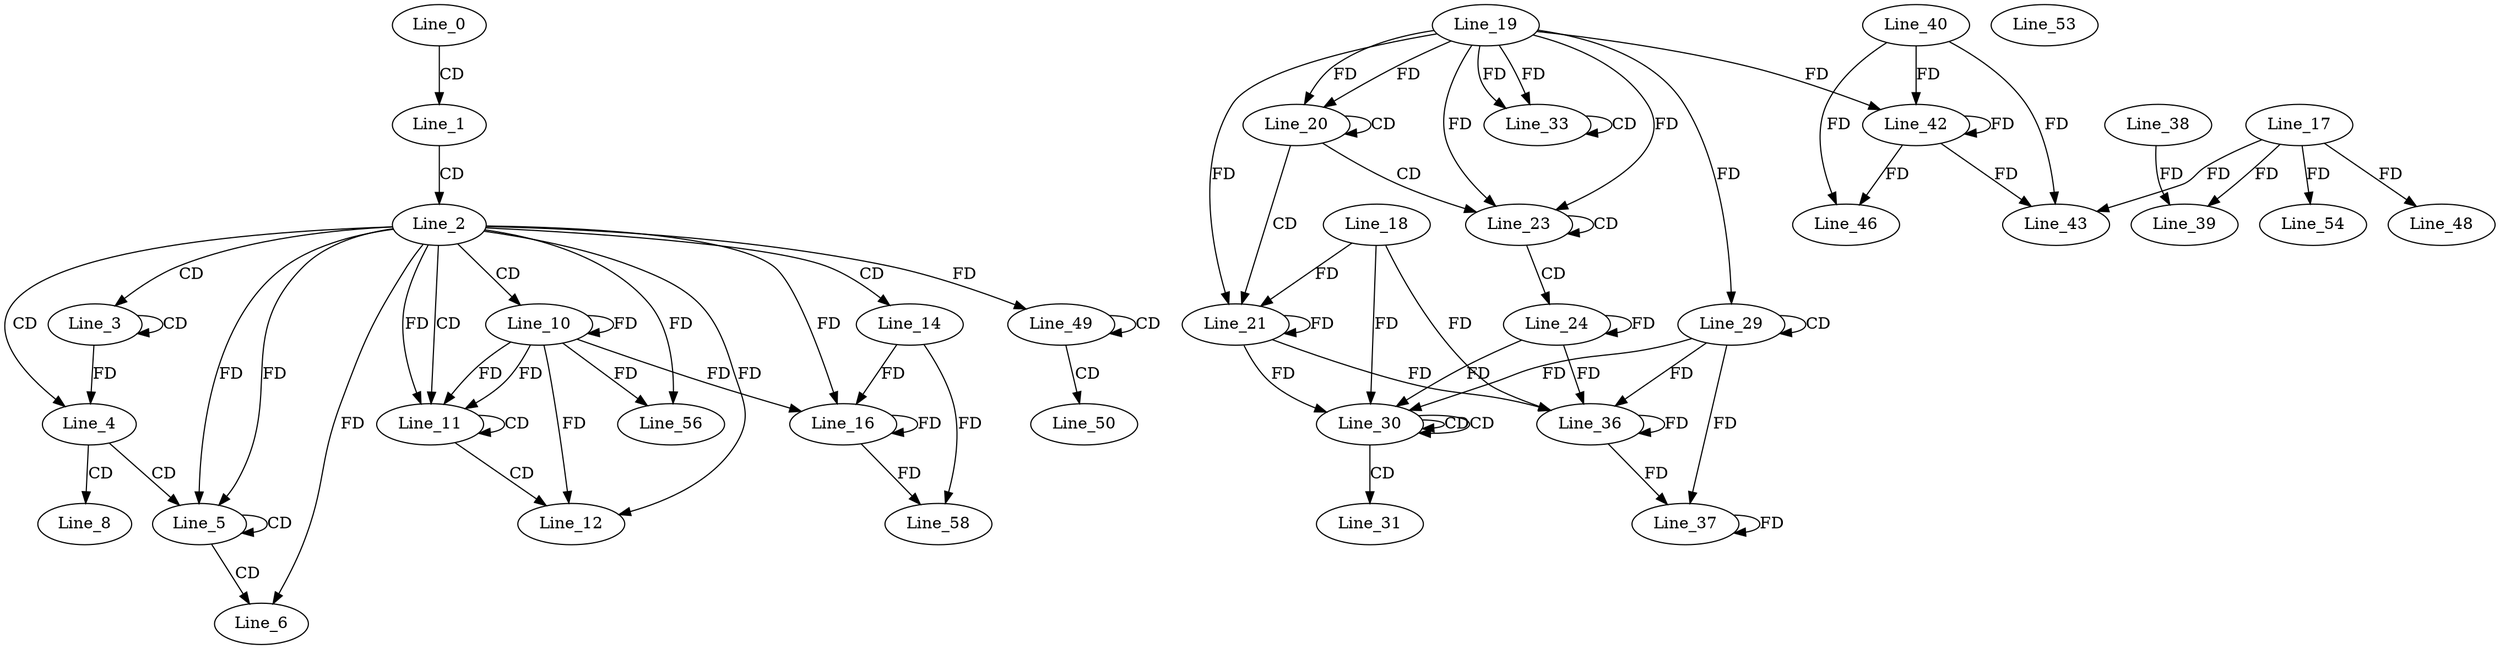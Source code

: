 digraph G {
  Line_0;
  Line_1;
  Line_2;
  Line_3;
  Line_3;
  Line_4;
  Line_4;
  Line_5;
  Line_5;
  Line_6;
  Line_8;
  Line_10;
  Line_10;
  Line_11;
  Line_11;
  Line_12;
  Line_14;
  Line_16;
  Line_16;
  Line_19;
  Line_20;
  Line_20;
  Line_21;
  Line_18;
  Line_21;
  Line_23;
  Line_23;
  Line_24;
  Line_24;
  Line_29;
  Line_29;
  Line_30;
  Line_30;
  Line_30;
  Line_31;
  Line_33;
  Line_33;
  Line_36;
  Line_36;
  Line_36;
  Line_37;
  Line_37;
  Line_17;
  Line_39;
  Line_38;
  Line_40;
  Line_42;
  Line_42;
  Line_43;
  Line_46;
  Line_48;
  Line_49;
  Line_49;
  Line_50;
  Line_53;
  Line_54;
  Line_56;
  Line_58;
  Line_0 -> Line_1 [ label="CD" ];
  Line_1 -> Line_2 [ label="CD" ];
  Line_2 -> Line_3 [ label="CD" ];
  Line_3 -> Line_3 [ label="CD" ];
  Line_2 -> Line_4 [ label="CD" ];
  Line_3 -> Line_4 [ label="FD" ];
  Line_4 -> Line_5 [ label="CD" ];
  Line_2 -> Line_5 [ label="FD" ];
  Line_5 -> Line_5 [ label="CD" ];
  Line_2 -> Line_5 [ label="FD" ];
  Line_5 -> Line_6 [ label="CD" ];
  Line_2 -> Line_6 [ label="FD" ];
  Line_4 -> Line_8 [ label="CD" ];
  Line_2 -> Line_10 [ label="CD" ];
  Line_10 -> Line_10 [ label="FD" ];
  Line_2 -> Line_11 [ label="CD" ];
  Line_10 -> Line_11 [ label="FD" ];
  Line_11 -> Line_11 [ label="CD" ];
  Line_2 -> Line_11 [ label="FD" ];
  Line_10 -> Line_11 [ label="FD" ];
  Line_11 -> Line_12 [ label="CD" ];
  Line_2 -> Line_12 [ label="FD" ];
  Line_10 -> Line_12 [ label="FD" ];
  Line_2 -> Line_14 [ label="CD" ];
  Line_14 -> Line_16 [ label="FD" ];
  Line_16 -> Line_16 [ label="FD" ];
  Line_2 -> Line_16 [ label="FD" ];
  Line_10 -> Line_16 [ label="FD" ];
  Line_19 -> Line_20 [ label="FD" ];
  Line_20 -> Line_20 [ label="CD" ];
  Line_19 -> Line_20 [ label="FD" ];
  Line_20 -> Line_21 [ label="CD" ];
  Line_18 -> Line_21 [ label="FD" ];
  Line_21 -> Line_21 [ label="FD" ];
  Line_19 -> Line_21 [ label="FD" ];
  Line_20 -> Line_23 [ label="CD" ];
  Line_19 -> Line_23 [ label="FD" ];
  Line_23 -> Line_23 [ label="CD" ];
  Line_19 -> Line_23 [ label="FD" ];
  Line_23 -> Line_24 [ label="CD" ];
  Line_24 -> Line_24 [ label="FD" ];
  Line_29 -> Line_29 [ label="CD" ];
  Line_19 -> Line_29 [ label="FD" ];
  Line_30 -> Line_30 [ label="CD" ];
  Line_30 -> Line_30 [ label="CD" ];
  Line_29 -> Line_30 [ label="FD" ];
  Line_18 -> Line_30 [ label="FD" ];
  Line_21 -> Line_30 [ label="FD" ];
  Line_24 -> Line_30 [ label="FD" ];
  Line_30 -> Line_31 [ label="CD" ];
  Line_19 -> Line_33 [ label="FD" ];
  Line_33 -> Line_33 [ label="CD" ];
  Line_19 -> Line_33 [ label="FD" ];
  Line_29 -> Line_36 [ label="FD" ];
  Line_36 -> Line_36 [ label="FD" ];
  Line_18 -> Line_36 [ label="FD" ];
  Line_21 -> Line_36 [ label="FD" ];
  Line_24 -> Line_36 [ label="FD" ];
  Line_29 -> Line_37 [ label="FD" ];
  Line_36 -> Line_37 [ label="FD" ];
  Line_37 -> Line_37 [ label="FD" ];
  Line_17 -> Line_39 [ label="FD" ];
  Line_38 -> Line_39 [ label="FD" ];
  Line_40 -> Line_42 [ label="FD" ];
  Line_42 -> Line_42 [ label="FD" ];
  Line_19 -> Line_42 [ label="FD" ];
  Line_40 -> Line_43 [ label="FD" ];
  Line_42 -> Line_43 [ label="FD" ];
  Line_17 -> Line_43 [ label="FD" ];
  Line_40 -> Line_46 [ label="FD" ];
  Line_42 -> Line_46 [ label="FD" ];
  Line_17 -> Line_48 [ label="FD" ];
  Line_49 -> Line_49 [ label="CD" ];
  Line_2 -> Line_49 [ label="FD" ];
  Line_49 -> Line_50 [ label="CD" ];
  Line_17 -> Line_54 [ label="FD" ];
  Line_2 -> Line_56 [ label="FD" ];
  Line_10 -> Line_56 [ label="FD" ];
  Line_14 -> Line_58 [ label="FD" ];
  Line_16 -> Line_58 [ label="FD" ];
}
